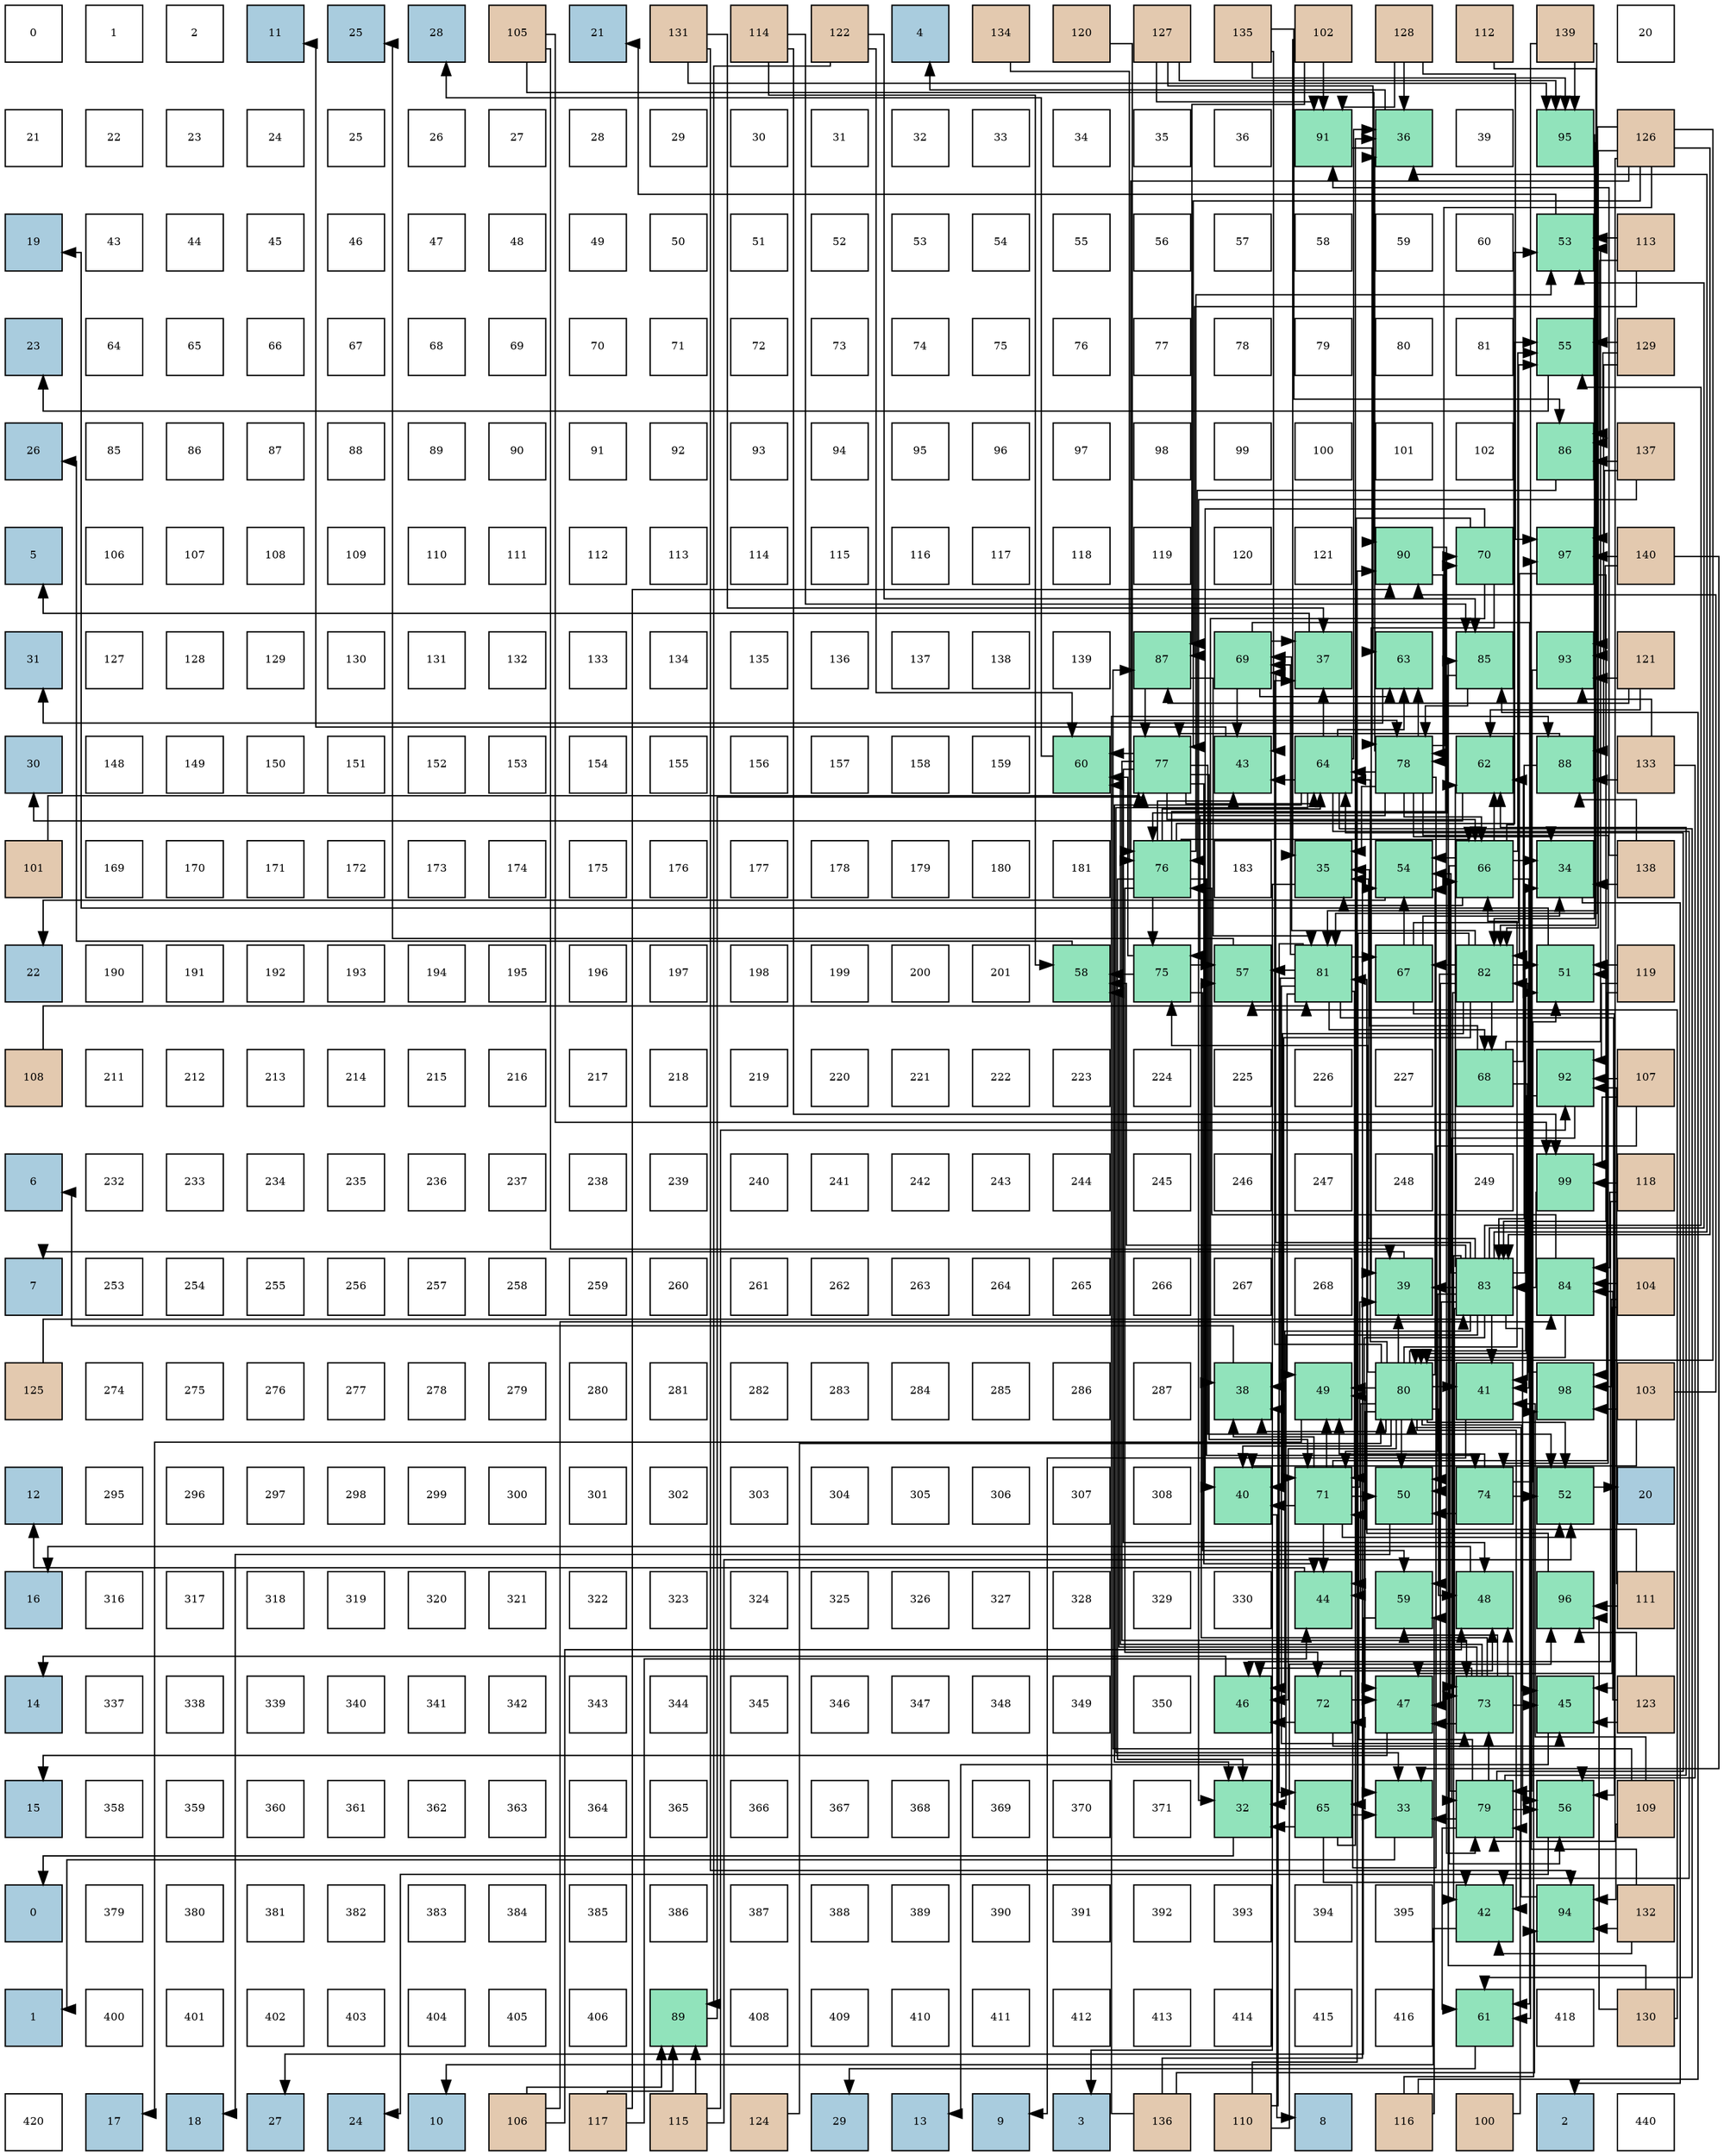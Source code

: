 digraph layout{
 rankdir=TB;
 splines=ortho;
 node [style=filled shape=square fixedsize=true width=0.6];
0[label="0", fontsize=8, fillcolor="#ffffff"];
1[label="1", fontsize=8, fillcolor="#ffffff"];
2[label="2", fontsize=8, fillcolor="#ffffff"];
3[label="11", fontsize=8, fillcolor="#a9ccde"];
4[label="25", fontsize=8, fillcolor="#a9ccde"];
5[label="28", fontsize=8, fillcolor="#a9ccde"];
6[label="105", fontsize=8, fillcolor="#e3c9af"];
7[label="21", fontsize=8, fillcolor="#a9ccde"];
8[label="131", fontsize=8, fillcolor="#e3c9af"];
9[label="114", fontsize=8, fillcolor="#e3c9af"];
10[label="122", fontsize=8, fillcolor="#e3c9af"];
11[label="4", fontsize=8, fillcolor="#a9ccde"];
12[label="134", fontsize=8, fillcolor="#e3c9af"];
13[label="120", fontsize=8, fillcolor="#e3c9af"];
14[label="127", fontsize=8, fillcolor="#e3c9af"];
15[label="135", fontsize=8, fillcolor="#e3c9af"];
16[label="102", fontsize=8, fillcolor="#e3c9af"];
17[label="128", fontsize=8, fillcolor="#e3c9af"];
18[label="112", fontsize=8, fillcolor="#e3c9af"];
19[label="139", fontsize=8, fillcolor="#e3c9af"];
20[label="20", fontsize=8, fillcolor="#ffffff"];
21[label="21", fontsize=8, fillcolor="#ffffff"];
22[label="22", fontsize=8, fillcolor="#ffffff"];
23[label="23", fontsize=8, fillcolor="#ffffff"];
24[label="24", fontsize=8, fillcolor="#ffffff"];
25[label="25", fontsize=8, fillcolor="#ffffff"];
26[label="26", fontsize=8, fillcolor="#ffffff"];
27[label="27", fontsize=8, fillcolor="#ffffff"];
28[label="28", fontsize=8, fillcolor="#ffffff"];
29[label="29", fontsize=8, fillcolor="#ffffff"];
30[label="30", fontsize=8, fillcolor="#ffffff"];
31[label="31", fontsize=8, fillcolor="#ffffff"];
32[label="32", fontsize=8, fillcolor="#ffffff"];
33[label="33", fontsize=8, fillcolor="#ffffff"];
34[label="34", fontsize=8, fillcolor="#ffffff"];
35[label="35", fontsize=8, fillcolor="#ffffff"];
36[label="36", fontsize=8, fillcolor="#ffffff"];
37[label="91", fontsize=8, fillcolor="#91e3bb"];
38[label="36", fontsize=8, fillcolor="#91e3bb"];
39[label="39", fontsize=8, fillcolor="#ffffff"];
40[label="95", fontsize=8, fillcolor="#91e3bb"];
41[label="126", fontsize=8, fillcolor="#e3c9af"];
42[label="19", fontsize=8, fillcolor="#a9ccde"];
43[label="43", fontsize=8, fillcolor="#ffffff"];
44[label="44", fontsize=8, fillcolor="#ffffff"];
45[label="45", fontsize=8, fillcolor="#ffffff"];
46[label="46", fontsize=8, fillcolor="#ffffff"];
47[label="47", fontsize=8, fillcolor="#ffffff"];
48[label="48", fontsize=8, fillcolor="#ffffff"];
49[label="49", fontsize=8, fillcolor="#ffffff"];
50[label="50", fontsize=8, fillcolor="#ffffff"];
51[label="51", fontsize=8, fillcolor="#ffffff"];
52[label="52", fontsize=8, fillcolor="#ffffff"];
53[label="53", fontsize=8, fillcolor="#ffffff"];
54[label="54", fontsize=8, fillcolor="#ffffff"];
55[label="55", fontsize=8, fillcolor="#ffffff"];
56[label="56", fontsize=8, fillcolor="#ffffff"];
57[label="57", fontsize=8, fillcolor="#ffffff"];
58[label="58", fontsize=8, fillcolor="#ffffff"];
59[label="59", fontsize=8, fillcolor="#ffffff"];
60[label="60", fontsize=8, fillcolor="#ffffff"];
61[label="53", fontsize=8, fillcolor="#91e3bb"];
62[label="113", fontsize=8, fillcolor="#e3c9af"];
63[label="23", fontsize=8, fillcolor="#a9ccde"];
64[label="64", fontsize=8, fillcolor="#ffffff"];
65[label="65", fontsize=8, fillcolor="#ffffff"];
66[label="66", fontsize=8, fillcolor="#ffffff"];
67[label="67", fontsize=8, fillcolor="#ffffff"];
68[label="68", fontsize=8, fillcolor="#ffffff"];
69[label="69", fontsize=8, fillcolor="#ffffff"];
70[label="70", fontsize=8, fillcolor="#ffffff"];
71[label="71", fontsize=8, fillcolor="#ffffff"];
72[label="72", fontsize=8, fillcolor="#ffffff"];
73[label="73", fontsize=8, fillcolor="#ffffff"];
74[label="74", fontsize=8, fillcolor="#ffffff"];
75[label="75", fontsize=8, fillcolor="#ffffff"];
76[label="76", fontsize=8, fillcolor="#ffffff"];
77[label="77", fontsize=8, fillcolor="#ffffff"];
78[label="78", fontsize=8, fillcolor="#ffffff"];
79[label="79", fontsize=8, fillcolor="#ffffff"];
80[label="80", fontsize=8, fillcolor="#ffffff"];
81[label="81", fontsize=8, fillcolor="#ffffff"];
82[label="55", fontsize=8, fillcolor="#91e3bb"];
83[label="129", fontsize=8, fillcolor="#e3c9af"];
84[label="26", fontsize=8, fillcolor="#a9ccde"];
85[label="85", fontsize=8, fillcolor="#ffffff"];
86[label="86", fontsize=8, fillcolor="#ffffff"];
87[label="87", fontsize=8, fillcolor="#ffffff"];
88[label="88", fontsize=8, fillcolor="#ffffff"];
89[label="89", fontsize=8, fillcolor="#ffffff"];
90[label="90", fontsize=8, fillcolor="#ffffff"];
91[label="91", fontsize=8, fillcolor="#ffffff"];
92[label="92", fontsize=8, fillcolor="#ffffff"];
93[label="93", fontsize=8, fillcolor="#ffffff"];
94[label="94", fontsize=8, fillcolor="#ffffff"];
95[label="95", fontsize=8, fillcolor="#ffffff"];
96[label="96", fontsize=8, fillcolor="#ffffff"];
97[label="97", fontsize=8, fillcolor="#ffffff"];
98[label="98", fontsize=8, fillcolor="#ffffff"];
99[label="99", fontsize=8, fillcolor="#ffffff"];
100[label="100", fontsize=8, fillcolor="#ffffff"];
101[label="101", fontsize=8, fillcolor="#ffffff"];
102[label="102", fontsize=8, fillcolor="#ffffff"];
103[label="86", fontsize=8, fillcolor="#91e3bb"];
104[label="137", fontsize=8, fillcolor="#e3c9af"];
105[label="5", fontsize=8, fillcolor="#a9ccde"];
106[label="106", fontsize=8, fillcolor="#ffffff"];
107[label="107", fontsize=8, fillcolor="#ffffff"];
108[label="108", fontsize=8, fillcolor="#ffffff"];
109[label="109", fontsize=8, fillcolor="#ffffff"];
110[label="110", fontsize=8, fillcolor="#ffffff"];
111[label="111", fontsize=8, fillcolor="#ffffff"];
112[label="112", fontsize=8, fillcolor="#ffffff"];
113[label="113", fontsize=8, fillcolor="#ffffff"];
114[label="114", fontsize=8, fillcolor="#ffffff"];
115[label="115", fontsize=8, fillcolor="#ffffff"];
116[label="116", fontsize=8, fillcolor="#ffffff"];
117[label="117", fontsize=8, fillcolor="#ffffff"];
118[label="118", fontsize=8, fillcolor="#ffffff"];
119[label="119", fontsize=8, fillcolor="#ffffff"];
120[label="120", fontsize=8, fillcolor="#ffffff"];
121[label="121", fontsize=8, fillcolor="#ffffff"];
122[label="90", fontsize=8, fillcolor="#91e3bb"];
123[label="70", fontsize=8, fillcolor="#91e3bb"];
124[label="97", fontsize=8, fillcolor="#91e3bb"];
125[label="140", fontsize=8, fillcolor="#e3c9af"];
126[label="31", fontsize=8, fillcolor="#a9ccde"];
127[label="127", fontsize=8, fillcolor="#ffffff"];
128[label="128", fontsize=8, fillcolor="#ffffff"];
129[label="129", fontsize=8, fillcolor="#ffffff"];
130[label="130", fontsize=8, fillcolor="#ffffff"];
131[label="131", fontsize=8, fillcolor="#ffffff"];
132[label="132", fontsize=8, fillcolor="#ffffff"];
133[label="133", fontsize=8, fillcolor="#ffffff"];
134[label="134", fontsize=8, fillcolor="#ffffff"];
135[label="135", fontsize=8, fillcolor="#ffffff"];
136[label="136", fontsize=8, fillcolor="#ffffff"];
137[label="137", fontsize=8, fillcolor="#ffffff"];
138[label="138", fontsize=8, fillcolor="#ffffff"];
139[label="139", fontsize=8, fillcolor="#ffffff"];
140[label="87", fontsize=8, fillcolor="#91e3bb"];
141[label="69", fontsize=8, fillcolor="#91e3bb"];
142[label="37", fontsize=8, fillcolor="#91e3bb"];
143[label="63", fontsize=8, fillcolor="#91e3bb"];
144[label="85", fontsize=8, fillcolor="#91e3bb"];
145[label="93", fontsize=8, fillcolor="#91e3bb"];
146[label="121", fontsize=8, fillcolor="#e3c9af"];
147[label="30", fontsize=8, fillcolor="#a9ccde"];
148[label="148", fontsize=8, fillcolor="#ffffff"];
149[label="149", fontsize=8, fillcolor="#ffffff"];
150[label="150", fontsize=8, fillcolor="#ffffff"];
151[label="151", fontsize=8, fillcolor="#ffffff"];
152[label="152", fontsize=8, fillcolor="#ffffff"];
153[label="153", fontsize=8, fillcolor="#ffffff"];
154[label="154", fontsize=8, fillcolor="#ffffff"];
155[label="155", fontsize=8, fillcolor="#ffffff"];
156[label="156", fontsize=8, fillcolor="#ffffff"];
157[label="157", fontsize=8, fillcolor="#ffffff"];
158[label="158", fontsize=8, fillcolor="#ffffff"];
159[label="159", fontsize=8, fillcolor="#ffffff"];
160[label="60", fontsize=8, fillcolor="#91e3bb"];
161[label="77", fontsize=8, fillcolor="#91e3bb"];
162[label="43", fontsize=8, fillcolor="#91e3bb"];
163[label="64", fontsize=8, fillcolor="#91e3bb"];
164[label="78", fontsize=8, fillcolor="#91e3bb"];
165[label="62", fontsize=8, fillcolor="#91e3bb"];
166[label="88", fontsize=8, fillcolor="#91e3bb"];
167[label="133", fontsize=8, fillcolor="#e3c9af"];
168[label="101", fontsize=8, fillcolor="#e3c9af"];
169[label="169", fontsize=8, fillcolor="#ffffff"];
170[label="170", fontsize=8, fillcolor="#ffffff"];
171[label="171", fontsize=8, fillcolor="#ffffff"];
172[label="172", fontsize=8, fillcolor="#ffffff"];
173[label="173", fontsize=8, fillcolor="#ffffff"];
174[label="174", fontsize=8, fillcolor="#ffffff"];
175[label="175", fontsize=8, fillcolor="#ffffff"];
176[label="176", fontsize=8, fillcolor="#ffffff"];
177[label="177", fontsize=8, fillcolor="#ffffff"];
178[label="178", fontsize=8, fillcolor="#ffffff"];
179[label="179", fontsize=8, fillcolor="#ffffff"];
180[label="180", fontsize=8, fillcolor="#ffffff"];
181[label="181", fontsize=8, fillcolor="#ffffff"];
182[label="76", fontsize=8, fillcolor="#91e3bb"];
183[label="183", fontsize=8, fillcolor="#ffffff"];
184[label="35", fontsize=8, fillcolor="#91e3bb"];
185[label="54", fontsize=8, fillcolor="#91e3bb"];
186[label="66", fontsize=8, fillcolor="#91e3bb"];
187[label="34", fontsize=8, fillcolor="#91e3bb"];
188[label="138", fontsize=8, fillcolor="#e3c9af"];
189[label="22", fontsize=8, fillcolor="#a9ccde"];
190[label="190", fontsize=8, fillcolor="#ffffff"];
191[label="191", fontsize=8, fillcolor="#ffffff"];
192[label="192", fontsize=8, fillcolor="#ffffff"];
193[label="193", fontsize=8, fillcolor="#ffffff"];
194[label="194", fontsize=8, fillcolor="#ffffff"];
195[label="195", fontsize=8, fillcolor="#ffffff"];
196[label="196", fontsize=8, fillcolor="#ffffff"];
197[label="197", fontsize=8, fillcolor="#ffffff"];
198[label="198", fontsize=8, fillcolor="#ffffff"];
199[label="199", fontsize=8, fillcolor="#ffffff"];
200[label="200", fontsize=8, fillcolor="#ffffff"];
201[label="201", fontsize=8, fillcolor="#ffffff"];
202[label="58", fontsize=8, fillcolor="#91e3bb"];
203[label="75", fontsize=8, fillcolor="#91e3bb"];
204[label="57", fontsize=8, fillcolor="#91e3bb"];
205[label="81", fontsize=8, fillcolor="#91e3bb"];
206[label="67", fontsize=8, fillcolor="#91e3bb"];
207[label="82", fontsize=8, fillcolor="#91e3bb"];
208[label="51", fontsize=8, fillcolor="#91e3bb"];
209[label="119", fontsize=8, fillcolor="#e3c9af"];
210[label="108", fontsize=8, fillcolor="#e3c9af"];
211[label="211", fontsize=8, fillcolor="#ffffff"];
212[label="212", fontsize=8, fillcolor="#ffffff"];
213[label="213", fontsize=8, fillcolor="#ffffff"];
214[label="214", fontsize=8, fillcolor="#ffffff"];
215[label="215", fontsize=8, fillcolor="#ffffff"];
216[label="216", fontsize=8, fillcolor="#ffffff"];
217[label="217", fontsize=8, fillcolor="#ffffff"];
218[label="218", fontsize=8, fillcolor="#ffffff"];
219[label="219", fontsize=8, fillcolor="#ffffff"];
220[label="220", fontsize=8, fillcolor="#ffffff"];
221[label="221", fontsize=8, fillcolor="#ffffff"];
222[label="222", fontsize=8, fillcolor="#ffffff"];
223[label="223", fontsize=8, fillcolor="#ffffff"];
224[label="224", fontsize=8, fillcolor="#ffffff"];
225[label="225", fontsize=8, fillcolor="#ffffff"];
226[label="226", fontsize=8, fillcolor="#ffffff"];
227[label="227", fontsize=8, fillcolor="#ffffff"];
228[label="68", fontsize=8, fillcolor="#91e3bb"];
229[label="92", fontsize=8, fillcolor="#91e3bb"];
230[label="107", fontsize=8, fillcolor="#e3c9af"];
231[label="6", fontsize=8, fillcolor="#a9ccde"];
232[label="232", fontsize=8, fillcolor="#ffffff"];
233[label="233", fontsize=8, fillcolor="#ffffff"];
234[label="234", fontsize=8, fillcolor="#ffffff"];
235[label="235", fontsize=8, fillcolor="#ffffff"];
236[label="236", fontsize=8, fillcolor="#ffffff"];
237[label="237", fontsize=8, fillcolor="#ffffff"];
238[label="238", fontsize=8, fillcolor="#ffffff"];
239[label="239", fontsize=8, fillcolor="#ffffff"];
240[label="240", fontsize=8, fillcolor="#ffffff"];
241[label="241", fontsize=8, fillcolor="#ffffff"];
242[label="242", fontsize=8, fillcolor="#ffffff"];
243[label="243", fontsize=8, fillcolor="#ffffff"];
244[label="244", fontsize=8, fillcolor="#ffffff"];
245[label="245", fontsize=8, fillcolor="#ffffff"];
246[label="246", fontsize=8, fillcolor="#ffffff"];
247[label="247", fontsize=8, fillcolor="#ffffff"];
248[label="248", fontsize=8, fillcolor="#ffffff"];
249[label="249", fontsize=8, fillcolor="#ffffff"];
250[label="99", fontsize=8, fillcolor="#91e3bb"];
251[label="118", fontsize=8, fillcolor="#e3c9af"];
252[label="7", fontsize=8, fillcolor="#a9ccde"];
253[label="253", fontsize=8, fillcolor="#ffffff"];
254[label="254", fontsize=8, fillcolor="#ffffff"];
255[label="255", fontsize=8, fillcolor="#ffffff"];
256[label="256", fontsize=8, fillcolor="#ffffff"];
257[label="257", fontsize=8, fillcolor="#ffffff"];
258[label="258", fontsize=8, fillcolor="#ffffff"];
259[label="259", fontsize=8, fillcolor="#ffffff"];
260[label="260", fontsize=8, fillcolor="#ffffff"];
261[label="261", fontsize=8, fillcolor="#ffffff"];
262[label="262", fontsize=8, fillcolor="#ffffff"];
263[label="263", fontsize=8, fillcolor="#ffffff"];
264[label="264", fontsize=8, fillcolor="#ffffff"];
265[label="265", fontsize=8, fillcolor="#ffffff"];
266[label="266", fontsize=8, fillcolor="#ffffff"];
267[label="267", fontsize=8, fillcolor="#ffffff"];
268[label="268", fontsize=8, fillcolor="#ffffff"];
269[label="39", fontsize=8, fillcolor="#91e3bb"];
270[label="83", fontsize=8, fillcolor="#91e3bb"];
271[label="84", fontsize=8, fillcolor="#91e3bb"];
272[label="104", fontsize=8, fillcolor="#e3c9af"];
273[label="125", fontsize=8, fillcolor="#e3c9af"];
274[label="274", fontsize=8, fillcolor="#ffffff"];
275[label="275", fontsize=8, fillcolor="#ffffff"];
276[label="276", fontsize=8, fillcolor="#ffffff"];
277[label="277", fontsize=8, fillcolor="#ffffff"];
278[label="278", fontsize=8, fillcolor="#ffffff"];
279[label="279", fontsize=8, fillcolor="#ffffff"];
280[label="280", fontsize=8, fillcolor="#ffffff"];
281[label="281", fontsize=8, fillcolor="#ffffff"];
282[label="282", fontsize=8, fillcolor="#ffffff"];
283[label="283", fontsize=8, fillcolor="#ffffff"];
284[label="284", fontsize=8, fillcolor="#ffffff"];
285[label="285", fontsize=8, fillcolor="#ffffff"];
286[label="286", fontsize=8, fillcolor="#ffffff"];
287[label="287", fontsize=8, fillcolor="#ffffff"];
288[label="38", fontsize=8, fillcolor="#91e3bb"];
289[label="49", fontsize=8, fillcolor="#91e3bb"];
290[label="80", fontsize=8, fillcolor="#91e3bb"];
291[label="41", fontsize=8, fillcolor="#91e3bb"];
292[label="98", fontsize=8, fillcolor="#91e3bb"];
293[label="103", fontsize=8, fillcolor="#e3c9af"];
294[label="12", fontsize=8, fillcolor="#a9ccde"];
295[label="295", fontsize=8, fillcolor="#ffffff"];
296[label="296", fontsize=8, fillcolor="#ffffff"];
297[label="297", fontsize=8, fillcolor="#ffffff"];
298[label="298", fontsize=8, fillcolor="#ffffff"];
299[label="299", fontsize=8, fillcolor="#ffffff"];
300[label="300", fontsize=8, fillcolor="#ffffff"];
301[label="301", fontsize=8, fillcolor="#ffffff"];
302[label="302", fontsize=8, fillcolor="#ffffff"];
303[label="303", fontsize=8, fillcolor="#ffffff"];
304[label="304", fontsize=8, fillcolor="#ffffff"];
305[label="305", fontsize=8, fillcolor="#ffffff"];
306[label="306", fontsize=8, fillcolor="#ffffff"];
307[label="307", fontsize=8, fillcolor="#ffffff"];
308[label="308", fontsize=8, fillcolor="#ffffff"];
309[label="40", fontsize=8, fillcolor="#91e3bb"];
310[label="71", fontsize=8, fillcolor="#91e3bb"];
311[label="50", fontsize=8, fillcolor="#91e3bb"];
312[label="74", fontsize=8, fillcolor="#91e3bb"];
313[label="52", fontsize=8, fillcolor="#91e3bb"];
314[label="20", fontsize=8, fillcolor="#a9ccde"];
315[label="16", fontsize=8, fillcolor="#a9ccde"];
316[label="316", fontsize=8, fillcolor="#ffffff"];
317[label="317", fontsize=8, fillcolor="#ffffff"];
318[label="318", fontsize=8, fillcolor="#ffffff"];
319[label="319", fontsize=8, fillcolor="#ffffff"];
320[label="320", fontsize=8, fillcolor="#ffffff"];
321[label="321", fontsize=8, fillcolor="#ffffff"];
322[label="322", fontsize=8, fillcolor="#ffffff"];
323[label="323", fontsize=8, fillcolor="#ffffff"];
324[label="324", fontsize=8, fillcolor="#ffffff"];
325[label="325", fontsize=8, fillcolor="#ffffff"];
326[label="326", fontsize=8, fillcolor="#ffffff"];
327[label="327", fontsize=8, fillcolor="#ffffff"];
328[label="328", fontsize=8, fillcolor="#ffffff"];
329[label="329", fontsize=8, fillcolor="#ffffff"];
330[label="330", fontsize=8, fillcolor="#ffffff"];
331[label="44", fontsize=8, fillcolor="#91e3bb"];
332[label="59", fontsize=8, fillcolor="#91e3bb"];
333[label="48", fontsize=8, fillcolor="#91e3bb"];
334[label="96", fontsize=8, fillcolor="#91e3bb"];
335[label="111", fontsize=8, fillcolor="#e3c9af"];
336[label="14", fontsize=8, fillcolor="#a9ccde"];
337[label="337", fontsize=8, fillcolor="#ffffff"];
338[label="338", fontsize=8, fillcolor="#ffffff"];
339[label="339", fontsize=8, fillcolor="#ffffff"];
340[label="340", fontsize=8, fillcolor="#ffffff"];
341[label="341", fontsize=8, fillcolor="#ffffff"];
342[label="342", fontsize=8, fillcolor="#ffffff"];
343[label="343", fontsize=8, fillcolor="#ffffff"];
344[label="344", fontsize=8, fillcolor="#ffffff"];
345[label="345", fontsize=8, fillcolor="#ffffff"];
346[label="346", fontsize=8, fillcolor="#ffffff"];
347[label="347", fontsize=8, fillcolor="#ffffff"];
348[label="348", fontsize=8, fillcolor="#ffffff"];
349[label="349", fontsize=8, fillcolor="#ffffff"];
350[label="350", fontsize=8, fillcolor="#ffffff"];
351[label="46", fontsize=8, fillcolor="#91e3bb"];
352[label="72", fontsize=8, fillcolor="#91e3bb"];
353[label="47", fontsize=8, fillcolor="#91e3bb"];
354[label="73", fontsize=8, fillcolor="#91e3bb"];
355[label="45", fontsize=8, fillcolor="#91e3bb"];
356[label="123", fontsize=8, fillcolor="#e3c9af"];
357[label="15", fontsize=8, fillcolor="#a9ccde"];
358[label="358", fontsize=8, fillcolor="#ffffff"];
359[label="359", fontsize=8, fillcolor="#ffffff"];
360[label="360", fontsize=8, fillcolor="#ffffff"];
361[label="361", fontsize=8, fillcolor="#ffffff"];
362[label="362", fontsize=8, fillcolor="#ffffff"];
363[label="363", fontsize=8, fillcolor="#ffffff"];
364[label="364", fontsize=8, fillcolor="#ffffff"];
365[label="365", fontsize=8, fillcolor="#ffffff"];
366[label="366", fontsize=8, fillcolor="#ffffff"];
367[label="367", fontsize=8, fillcolor="#ffffff"];
368[label="368", fontsize=8, fillcolor="#ffffff"];
369[label="369", fontsize=8, fillcolor="#ffffff"];
370[label="370", fontsize=8, fillcolor="#ffffff"];
371[label="371", fontsize=8, fillcolor="#ffffff"];
372[label="32", fontsize=8, fillcolor="#91e3bb"];
373[label="65", fontsize=8, fillcolor="#91e3bb"];
374[label="33", fontsize=8, fillcolor="#91e3bb"];
375[label="79", fontsize=8, fillcolor="#91e3bb"];
376[label="56", fontsize=8, fillcolor="#91e3bb"];
377[label="109", fontsize=8, fillcolor="#e3c9af"];
378[label="0", fontsize=8, fillcolor="#a9ccde"];
379[label="379", fontsize=8, fillcolor="#ffffff"];
380[label="380", fontsize=8, fillcolor="#ffffff"];
381[label="381", fontsize=8, fillcolor="#ffffff"];
382[label="382", fontsize=8, fillcolor="#ffffff"];
383[label="383", fontsize=8, fillcolor="#ffffff"];
384[label="384", fontsize=8, fillcolor="#ffffff"];
385[label="385", fontsize=8, fillcolor="#ffffff"];
386[label="386", fontsize=8, fillcolor="#ffffff"];
387[label="387", fontsize=8, fillcolor="#ffffff"];
388[label="388", fontsize=8, fillcolor="#ffffff"];
389[label="389", fontsize=8, fillcolor="#ffffff"];
390[label="390", fontsize=8, fillcolor="#ffffff"];
391[label="391", fontsize=8, fillcolor="#ffffff"];
392[label="392", fontsize=8, fillcolor="#ffffff"];
393[label="393", fontsize=8, fillcolor="#ffffff"];
394[label="394", fontsize=8, fillcolor="#ffffff"];
395[label="395", fontsize=8, fillcolor="#ffffff"];
396[label="42", fontsize=8, fillcolor="#91e3bb"];
397[label="94", fontsize=8, fillcolor="#91e3bb"];
398[label="132", fontsize=8, fillcolor="#e3c9af"];
399[label="1", fontsize=8, fillcolor="#a9ccde"];
400[label="400", fontsize=8, fillcolor="#ffffff"];
401[label="401", fontsize=8, fillcolor="#ffffff"];
402[label="402", fontsize=8, fillcolor="#ffffff"];
403[label="403", fontsize=8, fillcolor="#ffffff"];
404[label="404", fontsize=8, fillcolor="#ffffff"];
405[label="405", fontsize=8, fillcolor="#ffffff"];
406[label="406", fontsize=8, fillcolor="#ffffff"];
407[label="89", fontsize=8, fillcolor="#91e3bb"];
408[label="408", fontsize=8, fillcolor="#ffffff"];
409[label="409", fontsize=8, fillcolor="#ffffff"];
410[label="410", fontsize=8, fillcolor="#ffffff"];
411[label="411", fontsize=8, fillcolor="#ffffff"];
412[label="412", fontsize=8, fillcolor="#ffffff"];
413[label="413", fontsize=8, fillcolor="#ffffff"];
414[label="414", fontsize=8, fillcolor="#ffffff"];
415[label="415", fontsize=8, fillcolor="#ffffff"];
416[label="416", fontsize=8, fillcolor="#ffffff"];
417[label="61", fontsize=8, fillcolor="#91e3bb"];
418[label="418", fontsize=8, fillcolor="#ffffff"];
419[label="130", fontsize=8, fillcolor="#e3c9af"];
420[label="420", fontsize=8, fillcolor="#ffffff"];
421[label="17", fontsize=8, fillcolor="#a9ccde"];
422[label="18", fontsize=8, fillcolor="#a9ccde"];
423[label="27", fontsize=8, fillcolor="#a9ccde"];
424[label="24", fontsize=8, fillcolor="#a9ccde"];
425[label="10", fontsize=8, fillcolor="#a9ccde"];
426[label="106", fontsize=8, fillcolor="#e3c9af"];
427[label="117", fontsize=8, fillcolor="#e3c9af"];
428[label="115", fontsize=8, fillcolor="#e3c9af"];
429[label="124", fontsize=8, fillcolor="#e3c9af"];
430[label="29", fontsize=8, fillcolor="#a9ccde"];
431[label="13", fontsize=8, fillcolor="#a9ccde"];
432[label="9", fontsize=8, fillcolor="#a9ccde"];
433[label="3", fontsize=8, fillcolor="#a9ccde"];
434[label="136", fontsize=8, fillcolor="#e3c9af"];
435[label="110", fontsize=8, fillcolor="#e3c9af"];
436[label="8", fontsize=8, fillcolor="#a9ccde"];
437[label="116", fontsize=8, fillcolor="#e3c9af"];
438[label="100", fontsize=8, fillcolor="#e3c9af"];
439[label="2", fontsize=8, fillcolor="#a9ccde"];
440[label="440", fontsize=8, fillcolor="#ffffff"];
edge [constraint=false, style=vis];372 -> 378;
374 -> 399;
187 -> 439;
184 -> 433;
38 -> 11;
142 -> 105;
288 -> 231;
269 -> 252;
309 -> 436;
291 -> 432;
396 -> 425;
162 -> 3;
331 -> 294;
355 -> 431;
351 -> 336;
353 -> 357;
333 -> 315;
289 -> 421;
311 -> 422;
208 -> 42;
313 -> 314;
61 -> 7;
185 -> 189;
82 -> 63;
376 -> 424;
204 -> 4;
202 -> 84;
332 -> 423;
160 -> 5;
417 -> 430;
165 -> 147;
143 -> 126;
163 -> 372;
163 -> 374;
163 -> 38;
163 -> 142;
163 -> 396;
163 -> 162;
163 -> 417;
163 -> 143;
373 -> 372;
373 -> 374;
373 -> 38;
373 -> 396;
186 -> 187;
186 -> 184;
186 -> 291;
186 -> 61;
186 -> 185;
186 -> 82;
186 -> 376;
186 -> 165;
206 -> 187;
206 -> 185;
206 -> 82;
206 -> 376;
228 -> 184;
228 -> 291;
228 -> 61;
228 -> 165;
141 -> 142;
141 -> 162;
141 -> 417;
141 -> 143;
123 -> 288;
123 -> 269;
123 -> 309;
123 -> 331;
310 -> 288;
310 -> 269;
310 -> 309;
310 -> 331;
310 -> 289;
310 -> 311;
310 -> 208;
310 -> 313;
352 -> 355;
352 -> 351;
352 -> 353;
352 -> 333;
354 -> 355;
354 -> 351;
354 -> 353;
354 -> 333;
354 -> 204;
354 -> 202;
354 -> 332;
354 -> 160;
312 -> 289;
312 -> 311;
312 -> 208;
312 -> 313;
203 -> 204;
203 -> 202;
203 -> 332;
203 -> 160;
182 -> 372;
182 -> 162;
182 -> 61;
182 -> 82;
182 -> 163;
182 -> 186;
182 -> 123;
182 -> 352;
182 -> 312;
182 -> 203;
161 -> 331;
161 -> 333;
161 -> 313;
161 -> 160;
161 -> 163;
161 -> 186;
161 -> 310;
161 -> 354;
164 -> 187;
164 -> 184;
164 -> 38;
164 -> 143;
164 -> 163;
164 -> 186;
164 -> 123;
164 -> 352;
164 -> 312;
164 -> 203;
375 -> 374;
375 -> 376;
375 -> 417;
375 -> 165;
375 -> 163;
375 -> 186;
375 -> 310;
375 -> 354;
290 -> 142;
290 -> 288;
290 -> 269;
290 -> 309;
290 -> 291;
290 -> 396;
290 -> 331;
290 -> 355;
290 -> 351;
290 -> 353;
290 -> 333;
290 -> 289;
290 -> 311;
290 -> 208;
290 -> 313;
290 -> 185;
290 -> 163;
290 -> 186;
290 -> 203;
205 -> 288;
205 -> 355;
205 -> 289;
205 -> 204;
205 -> 373;
205 -> 206;
205 -> 228;
205 -> 141;
205 -> 310;
205 -> 354;
207 -> 309;
207 -> 353;
207 -> 208;
207 -> 332;
207 -> 373;
207 -> 206;
207 -> 228;
207 -> 141;
207 -> 310;
207 -> 354;
270 -> 372;
270 -> 374;
270 -> 187;
270 -> 184;
270 -> 38;
270 -> 269;
270 -> 291;
270 -> 396;
270 -> 351;
270 -> 311;
270 -> 61;
270 -> 185;
270 -> 82;
270 -> 376;
270 -> 202;
270 -> 165;
270 -> 141;
270 -> 310;
270 -> 354;
271 -> 182;
271 -> 290;
144 -> 182;
144 -> 164;
103 -> 182;
140 -> 161;
140 -> 205;
166 -> 161;
166 -> 270;
407 -> 161;
122 -> 164;
122 -> 375;
37 -> 164;
229 -> 375;
229 -> 290;
145 -> 375;
397 -> 290;
40 -> 205;
40 -> 207;
334 -> 205;
124 -> 207;
124 -> 270;
292 -> 207;
250 -> 270;
438 -> 375;
168 -> 161;
16 -> 184;
16 -> 140;
16 -> 37;
293 -> 309;
293 -> 122;
293 -> 292;
272 -> 353;
272 -> 271;
272 -> 292;
6 -> 269;
6 -> 122;
6 -> 250;
426 -> 333;
426 -> 271;
426 -> 407;
230 -> 311;
230 -> 229;
230 -> 250;
210 -> 205;
377 -> 291;
377 -> 140;
377 -> 397;
435 -> 288;
435 -> 122;
435 -> 334;
335 -> 289;
335 -> 229;
335 -> 334;
18 -> 207;
62 -> 61;
62 -> 103;
62 -> 140;
9 -> 202;
9 -> 144;
9 -> 250;
428 -> 313;
428 -> 407;
428 -> 229;
437 -> 332;
437 -> 144;
437 -> 292;
427 -> 331;
427 -> 407;
427 -> 122;
251 -> 351;
251 -> 271;
251 -> 250;
209 -> 208;
209 -> 229;
209 -> 292;
13 -> 164;
146 -> 165;
146 -> 140;
146 -> 145;
10 -> 160;
10 -> 144;
10 -> 407;
356 -> 355;
356 -> 271;
356 -> 334;
429 -> 290;
273 -> 270;
41 -> 182;
41 -> 161;
41 -> 164;
41 -> 375;
41 -> 290;
41 -> 205;
41 -> 207;
41 -> 270;
14 -> 143;
14 -> 37;
14 -> 40;
17 -> 38;
17 -> 37;
17 -> 124;
83 -> 82;
83 -> 103;
83 -> 166;
419 -> 204;
419 -> 144;
419 -> 334;
8 -> 142;
8 -> 397;
8 -> 40;
398 -> 396;
398 -> 397;
398 -> 124;
167 -> 376;
167 -> 166;
167 -> 145;
12 -> 182;
15 -> 162;
15 -> 103;
15 -> 40;
434 -> 185;
434 -> 166;
434 -> 397;
104 -> 372;
104 -> 103;
104 -> 124;
188 -> 187;
188 -> 166;
188 -> 37;
19 -> 417;
19 -> 145;
19 -> 40;
125 -> 374;
125 -> 145;
125 -> 124;
edge [constraint=true, style=invis];
0 -> 21 -> 42 -> 63 -> 84 -> 105 -> 126 -> 147 -> 168 -> 189 -> 210 -> 231 -> 252 -> 273 -> 294 -> 315 -> 336 -> 357 -> 378 -> 399 -> 420;
1 -> 22 -> 43 -> 64 -> 85 -> 106 -> 127 -> 148 -> 169 -> 190 -> 211 -> 232 -> 253 -> 274 -> 295 -> 316 -> 337 -> 358 -> 379 -> 400 -> 421;
2 -> 23 -> 44 -> 65 -> 86 -> 107 -> 128 -> 149 -> 170 -> 191 -> 212 -> 233 -> 254 -> 275 -> 296 -> 317 -> 338 -> 359 -> 380 -> 401 -> 422;
3 -> 24 -> 45 -> 66 -> 87 -> 108 -> 129 -> 150 -> 171 -> 192 -> 213 -> 234 -> 255 -> 276 -> 297 -> 318 -> 339 -> 360 -> 381 -> 402 -> 423;
4 -> 25 -> 46 -> 67 -> 88 -> 109 -> 130 -> 151 -> 172 -> 193 -> 214 -> 235 -> 256 -> 277 -> 298 -> 319 -> 340 -> 361 -> 382 -> 403 -> 424;
5 -> 26 -> 47 -> 68 -> 89 -> 110 -> 131 -> 152 -> 173 -> 194 -> 215 -> 236 -> 257 -> 278 -> 299 -> 320 -> 341 -> 362 -> 383 -> 404 -> 425;
6 -> 27 -> 48 -> 69 -> 90 -> 111 -> 132 -> 153 -> 174 -> 195 -> 216 -> 237 -> 258 -> 279 -> 300 -> 321 -> 342 -> 363 -> 384 -> 405 -> 426;
7 -> 28 -> 49 -> 70 -> 91 -> 112 -> 133 -> 154 -> 175 -> 196 -> 217 -> 238 -> 259 -> 280 -> 301 -> 322 -> 343 -> 364 -> 385 -> 406 -> 427;
8 -> 29 -> 50 -> 71 -> 92 -> 113 -> 134 -> 155 -> 176 -> 197 -> 218 -> 239 -> 260 -> 281 -> 302 -> 323 -> 344 -> 365 -> 386 -> 407 -> 428;
9 -> 30 -> 51 -> 72 -> 93 -> 114 -> 135 -> 156 -> 177 -> 198 -> 219 -> 240 -> 261 -> 282 -> 303 -> 324 -> 345 -> 366 -> 387 -> 408 -> 429;
10 -> 31 -> 52 -> 73 -> 94 -> 115 -> 136 -> 157 -> 178 -> 199 -> 220 -> 241 -> 262 -> 283 -> 304 -> 325 -> 346 -> 367 -> 388 -> 409 -> 430;
11 -> 32 -> 53 -> 74 -> 95 -> 116 -> 137 -> 158 -> 179 -> 200 -> 221 -> 242 -> 263 -> 284 -> 305 -> 326 -> 347 -> 368 -> 389 -> 410 -> 431;
12 -> 33 -> 54 -> 75 -> 96 -> 117 -> 138 -> 159 -> 180 -> 201 -> 222 -> 243 -> 264 -> 285 -> 306 -> 327 -> 348 -> 369 -> 390 -> 411 -> 432;
13 -> 34 -> 55 -> 76 -> 97 -> 118 -> 139 -> 160 -> 181 -> 202 -> 223 -> 244 -> 265 -> 286 -> 307 -> 328 -> 349 -> 370 -> 391 -> 412 -> 433;
14 -> 35 -> 56 -> 77 -> 98 -> 119 -> 140 -> 161 -> 182 -> 203 -> 224 -> 245 -> 266 -> 287 -> 308 -> 329 -> 350 -> 371 -> 392 -> 413 -> 434;
15 -> 36 -> 57 -> 78 -> 99 -> 120 -> 141 -> 162 -> 183 -> 204 -> 225 -> 246 -> 267 -> 288 -> 309 -> 330 -> 351 -> 372 -> 393 -> 414 -> 435;
16 -> 37 -> 58 -> 79 -> 100 -> 121 -> 142 -> 163 -> 184 -> 205 -> 226 -> 247 -> 268 -> 289 -> 310 -> 331 -> 352 -> 373 -> 394 -> 415 -> 436;
17 -> 38 -> 59 -> 80 -> 101 -> 122 -> 143 -> 164 -> 185 -> 206 -> 227 -> 248 -> 269 -> 290 -> 311 -> 332 -> 353 -> 374 -> 395 -> 416 -> 437;
18 -> 39 -> 60 -> 81 -> 102 -> 123 -> 144 -> 165 -> 186 -> 207 -> 228 -> 249 -> 270 -> 291 -> 312 -> 333 -> 354 -> 375 -> 396 -> 417 -> 438;
19 -> 40 -> 61 -> 82 -> 103 -> 124 -> 145 -> 166 -> 187 -> 208 -> 229 -> 250 -> 271 -> 292 -> 313 -> 334 -> 355 -> 376 -> 397 -> 418 -> 439;
20 -> 41 -> 62 -> 83 -> 104 -> 125 -> 146 -> 167 -> 188 -> 209 -> 230 -> 251 -> 272 -> 293 -> 314 -> 335 -> 356 -> 377 -> 398 -> 419 -> 440;
rank = same {0 -> 1 -> 2 -> 3 -> 4 -> 5 -> 6 -> 7 -> 8 -> 9 -> 10 -> 11 -> 12 -> 13 -> 14 -> 15 -> 16 -> 17 -> 18 -> 19 -> 20};
rank = same {21 -> 22 -> 23 -> 24 -> 25 -> 26 -> 27 -> 28 -> 29 -> 30 -> 31 -> 32 -> 33 -> 34 -> 35 -> 36 -> 37 -> 38 -> 39 -> 40 -> 41};
rank = same {42 -> 43 -> 44 -> 45 -> 46 -> 47 -> 48 -> 49 -> 50 -> 51 -> 52 -> 53 -> 54 -> 55 -> 56 -> 57 -> 58 -> 59 -> 60 -> 61 -> 62};
rank = same {63 -> 64 -> 65 -> 66 -> 67 -> 68 -> 69 -> 70 -> 71 -> 72 -> 73 -> 74 -> 75 -> 76 -> 77 -> 78 -> 79 -> 80 -> 81 -> 82 -> 83};
rank = same {84 -> 85 -> 86 -> 87 -> 88 -> 89 -> 90 -> 91 -> 92 -> 93 -> 94 -> 95 -> 96 -> 97 -> 98 -> 99 -> 100 -> 101 -> 102 -> 103 -> 104};
rank = same {105 -> 106 -> 107 -> 108 -> 109 -> 110 -> 111 -> 112 -> 113 -> 114 -> 115 -> 116 -> 117 -> 118 -> 119 -> 120 -> 121 -> 122 -> 123 -> 124 -> 125};
rank = same {126 -> 127 -> 128 -> 129 -> 130 -> 131 -> 132 -> 133 -> 134 -> 135 -> 136 -> 137 -> 138 -> 139 -> 140 -> 141 -> 142 -> 143 -> 144 -> 145 -> 146};
rank = same {147 -> 148 -> 149 -> 150 -> 151 -> 152 -> 153 -> 154 -> 155 -> 156 -> 157 -> 158 -> 159 -> 160 -> 161 -> 162 -> 163 -> 164 -> 165 -> 166 -> 167};
rank = same {168 -> 169 -> 170 -> 171 -> 172 -> 173 -> 174 -> 175 -> 176 -> 177 -> 178 -> 179 -> 180 -> 181 -> 182 -> 183 -> 184 -> 185 -> 186 -> 187 -> 188};
rank = same {189 -> 190 -> 191 -> 192 -> 193 -> 194 -> 195 -> 196 -> 197 -> 198 -> 199 -> 200 -> 201 -> 202 -> 203 -> 204 -> 205 -> 206 -> 207 -> 208 -> 209};
rank = same {210 -> 211 -> 212 -> 213 -> 214 -> 215 -> 216 -> 217 -> 218 -> 219 -> 220 -> 221 -> 222 -> 223 -> 224 -> 225 -> 226 -> 227 -> 228 -> 229 -> 230};
rank = same {231 -> 232 -> 233 -> 234 -> 235 -> 236 -> 237 -> 238 -> 239 -> 240 -> 241 -> 242 -> 243 -> 244 -> 245 -> 246 -> 247 -> 248 -> 249 -> 250 -> 251};
rank = same {252 -> 253 -> 254 -> 255 -> 256 -> 257 -> 258 -> 259 -> 260 -> 261 -> 262 -> 263 -> 264 -> 265 -> 266 -> 267 -> 268 -> 269 -> 270 -> 271 -> 272};
rank = same {273 -> 274 -> 275 -> 276 -> 277 -> 278 -> 279 -> 280 -> 281 -> 282 -> 283 -> 284 -> 285 -> 286 -> 287 -> 288 -> 289 -> 290 -> 291 -> 292 -> 293};
rank = same {294 -> 295 -> 296 -> 297 -> 298 -> 299 -> 300 -> 301 -> 302 -> 303 -> 304 -> 305 -> 306 -> 307 -> 308 -> 309 -> 310 -> 311 -> 312 -> 313 -> 314};
rank = same {315 -> 316 -> 317 -> 318 -> 319 -> 320 -> 321 -> 322 -> 323 -> 324 -> 325 -> 326 -> 327 -> 328 -> 329 -> 330 -> 331 -> 332 -> 333 -> 334 -> 335};
rank = same {336 -> 337 -> 338 -> 339 -> 340 -> 341 -> 342 -> 343 -> 344 -> 345 -> 346 -> 347 -> 348 -> 349 -> 350 -> 351 -> 352 -> 353 -> 354 -> 355 -> 356};
rank = same {357 -> 358 -> 359 -> 360 -> 361 -> 362 -> 363 -> 364 -> 365 -> 366 -> 367 -> 368 -> 369 -> 370 -> 371 -> 372 -> 373 -> 374 -> 375 -> 376 -> 377};
rank = same {378 -> 379 -> 380 -> 381 -> 382 -> 383 -> 384 -> 385 -> 386 -> 387 -> 388 -> 389 -> 390 -> 391 -> 392 -> 393 -> 394 -> 395 -> 396 -> 397 -> 398};
rank = same {399 -> 400 -> 401 -> 402 -> 403 -> 404 -> 405 -> 406 -> 407 -> 408 -> 409 -> 410 -> 411 -> 412 -> 413 -> 414 -> 415 -> 416 -> 417 -> 418 -> 419};
rank = same {420 -> 421 -> 422 -> 423 -> 424 -> 425 -> 426 -> 427 -> 428 -> 429 -> 430 -> 431 -> 432 -> 433 -> 434 -> 435 -> 436 -> 437 -> 438 -> 439 -> 440};
}